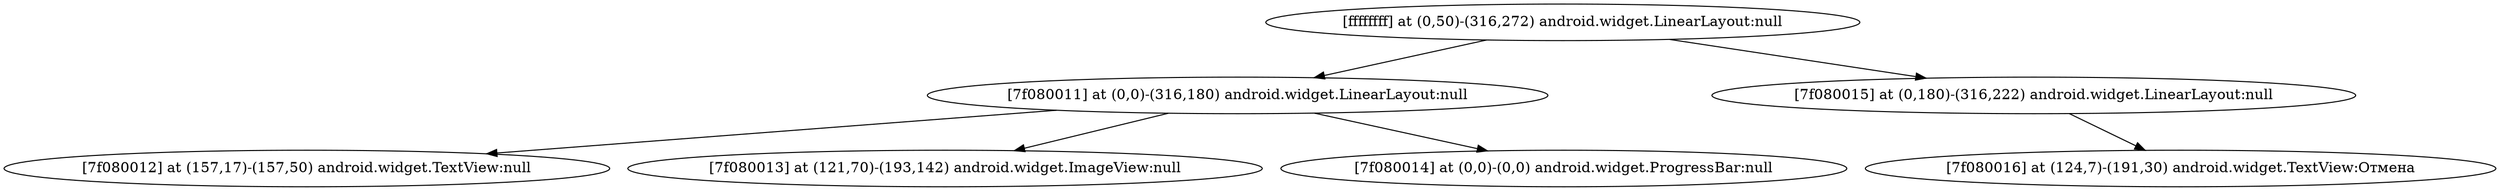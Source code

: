 strict digraph G {
  1 [ label="[ffffffff] at (0,50)-(316,272) android.widget.LinearLayout:null" ];
  2 [ label="[7f080011] at (0,0)-(316,180) android.widget.LinearLayout:null" ];
  3 [ label="[7f080012] at (157,17)-(157,50) android.widget.TextView:null" ];
  4 [ label="[7f080013] at (121,70)-(193,142) android.widget.ImageView:null" ];
  5 [ label="[7f080014] at (0,0)-(0,0) android.widget.ProgressBar:null" ];
  6 [ label="[7f080015] at (0,180)-(316,222) android.widget.LinearLayout:null" ];
  7 [ label="[7f080016] at (124,7)-(191,30) android.widget.TextView:Отмена" ];
  1 -> 2;
  2 -> 3;
  2 -> 4;
  2 -> 5;
  1 -> 6;
  6 -> 7;
}
